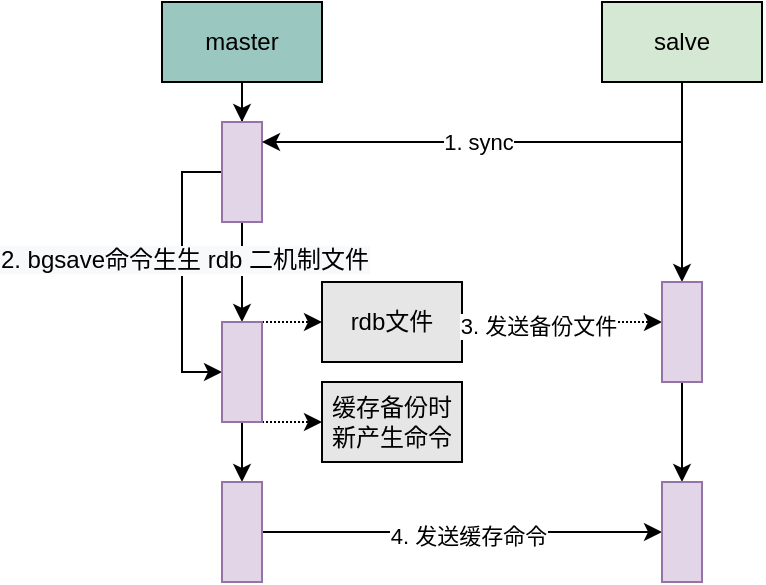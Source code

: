 <mxfile version="14.8.1" type="github">
  <diagram id="XatKo72ORTrm7SzTFqB9" name="第 1 页">
    <mxGraphModel dx="946" dy="589" grid="1" gridSize="10" guides="1" tooltips="1" connect="1" arrows="1" fold="1" page="1" pageScale="1" pageWidth="3300" pageHeight="2339" math="0" shadow="0">
      <root>
        <mxCell id="0" />
        <mxCell id="1" parent="0" />
        <mxCell id="SkbolYmxKsYoy9QkeFlS-3" style="edgeStyle=orthogonalEdgeStyle;rounded=0;orthogonalLoop=1;jettySize=auto;html=1;" parent="1" source="SkbolYmxKsYoy9QkeFlS-1" target="SkbolYmxKsYoy9QkeFlS-4" edge="1">
          <mxGeometry relative="1" as="geometry">
            <mxPoint x="210" y="180" as="targetPoint" />
          </mxGeometry>
        </mxCell>
        <mxCell id="SkbolYmxKsYoy9QkeFlS-1" value="master" style="rounded=0;whiteSpace=wrap;html=1;fillColor=#9AC7BF;" parent="1" vertex="1">
          <mxGeometry x="170" y="80" width="80" height="40" as="geometry" />
        </mxCell>
        <mxCell id="SkbolYmxKsYoy9QkeFlS-5" style="edgeStyle=orthogonalEdgeStyle;rounded=0;orthogonalLoop=1;jettySize=auto;html=1;exitX=0.5;exitY=1;exitDx=0;exitDy=0;" parent="1" source="SkbolYmxKsYoy9QkeFlS-2" edge="1">
          <mxGeometry relative="1" as="geometry">
            <mxPoint x="430" y="220" as="targetPoint" />
            <Array as="points">
              <mxPoint x="430" y="150" />
              <mxPoint x="430" y="150" />
            </Array>
          </mxGeometry>
        </mxCell>
        <mxCell id="SkbolYmxKsYoy9QkeFlS-2" value="salve" style="rounded=0;whiteSpace=wrap;html=1;fillColor=#D5E8D4;" parent="1" vertex="1">
          <mxGeometry x="390" y="80" width="80" height="40" as="geometry" />
        </mxCell>
        <mxCell id="SkbolYmxKsYoy9QkeFlS-9" value="" style="edgeStyle=orthogonalEdgeStyle;rounded=0;orthogonalLoop=1;jettySize=auto;html=1;" parent="1" source="SkbolYmxKsYoy9QkeFlS-4" target="SkbolYmxKsYoy9QkeFlS-8" edge="1">
          <mxGeometry relative="1" as="geometry" />
        </mxCell>
        <mxCell id="SkbolYmxKsYoy9QkeFlS-10" style="edgeStyle=orthogonalEdgeStyle;rounded=0;orthogonalLoop=1;jettySize=auto;html=1;exitX=0;exitY=0.5;exitDx=0;exitDy=0;entryX=0;entryY=0.5;entryDx=0;entryDy=0;" parent="1" source="SkbolYmxKsYoy9QkeFlS-4" target="SkbolYmxKsYoy9QkeFlS-8" edge="1">
          <mxGeometry relative="1" as="geometry" />
        </mxCell>
        <mxCell id="SkbolYmxKsYoy9QkeFlS-14" value="&lt;span style=&quot;font-size: 12px ; background-color: rgb(248 , 249 , 250)&quot;&gt;2. bgsave命令生生 rdb 二机制文件&lt;/span&gt;" style="edgeLabel;html=1;align=center;verticalAlign=middle;resizable=0;points=[];" parent="SkbolYmxKsYoy9QkeFlS-10" vertex="1" connectable="0">
          <mxGeometry x="-0.086" y="1" relative="1" as="geometry">
            <mxPoint as="offset" />
          </mxGeometry>
        </mxCell>
        <mxCell id="SkbolYmxKsYoy9QkeFlS-4" value="" style="rounded=0;whiteSpace=wrap;html=1;fillColor=#e1d5e7;strokeColor=#9673a6;" parent="1" vertex="1">
          <mxGeometry x="200" y="140" width="20" height="50" as="geometry" />
        </mxCell>
        <mxCell id="SkbolYmxKsYoy9QkeFlS-6" value="" style="endArrow=classic;html=1;" parent="1" edge="1">
          <mxGeometry width="50" height="50" relative="1" as="geometry">
            <mxPoint x="430" y="150" as="sourcePoint" />
            <mxPoint x="220" y="150" as="targetPoint" />
          </mxGeometry>
        </mxCell>
        <mxCell id="SkbolYmxKsYoy9QkeFlS-7" value="1. sync" style="edgeLabel;html=1;align=center;verticalAlign=middle;resizable=0;points=[];" parent="SkbolYmxKsYoy9QkeFlS-6" vertex="1" connectable="0">
          <mxGeometry x="-0.027" relative="1" as="geometry">
            <mxPoint as="offset" />
          </mxGeometry>
        </mxCell>
        <mxCell id="SkbolYmxKsYoy9QkeFlS-17" style="edgeStyle=orthogonalEdgeStyle;rounded=0;orthogonalLoop=1;jettySize=auto;html=1;exitX=1;exitY=0;exitDx=0;exitDy=0;entryX=0;entryY=0.5;entryDx=0;entryDy=0;dashed=1;dashPattern=1 1;" parent="1" source="SkbolYmxKsYoy9QkeFlS-8" target="SkbolYmxKsYoy9QkeFlS-15" edge="1">
          <mxGeometry relative="1" as="geometry" />
        </mxCell>
        <mxCell id="SkbolYmxKsYoy9QkeFlS-20" style="edgeStyle=orthogonalEdgeStyle;rounded=0;orthogonalLoop=1;jettySize=auto;html=1;exitX=1;exitY=1;exitDx=0;exitDy=0;entryX=0;entryY=0.5;entryDx=0;entryDy=0;dashed=1;dashPattern=1 1;" parent="1" source="SkbolYmxKsYoy9QkeFlS-8" target="SkbolYmxKsYoy9QkeFlS-16" edge="1">
          <mxGeometry relative="1" as="geometry" />
        </mxCell>
        <mxCell id="cqtc9DAtiDmkRtYtRp36-1" value="" style="edgeStyle=orthogonalEdgeStyle;rounded=0;orthogonalLoop=1;jettySize=auto;html=1;" parent="1" source="SkbolYmxKsYoy9QkeFlS-8" target="SkbolYmxKsYoy9QkeFlS-26" edge="1">
          <mxGeometry relative="1" as="geometry" />
        </mxCell>
        <mxCell id="SkbolYmxKsYoy9QkeFlS-8" value="" style="rounded=0;whiteSpace=wrap;html=1;fillColor=#e1d5e7;strokeColor=#9673a6;" parent="1" vertex="1">
          <mxGeometry x="200" y="240" width="20" height="50" as="geometry" />
        </mxCell>
        <mxCell id="SkbolYmxKsYoy9QkeFlS-15" value="rdb文件" style="rounded=0;whiteSpace=wrap;html=1;fillColor=#E6E6E6;" parent="1" vertex="1">
          <mxGeometry x="250" y="220" width="70" height="40" as="geometry" />
        </mxCell>
        <mxCell id="SkbolYmxKsYoy9QkeFlS-22" style="edgeStyle=orthogonalEdgeStyle;rounded=0;orthogonalLoop=1;jettySize=auto;html=1;exitX=1;exitY=0.5;exitDx=0;exitDy=0;dashed=1;dashPattern=1 1;" parent="1" source="SkbolYmxKsYoy9QkeFlS-15" edge="1">
          <mxGeometry relative="1" as="geometry">
            <mxPoint x="420" y="240" as="targetPoint" />
          </mxGeometry>
        </mxCell>
        <mxCell id="SkbolYmxKsYoy9QkeFlS-23" value="3. 发送备份文件" style="edgeLabel;html=1;align=center;verticalAlign=middle;resizable=0;points=[];" parent="SkbolYmxKsYoy9QkeFlS-22" vertex="1" connectable="0">
          <mxGeometry x="-0.24" y="-2" relative="1" as="geometry">
            <mxPoint as="offset" />
          </mxGeometry>
        </mxCell>
        <mxCell id="SkbolYmxKsYoy9QkeFlS-16" value="缓存备份时新产生命令" style="rounded=0;whiteSpace=wrap;html=1;fillColor=#E6E6E6;" parent="1" vertex="1">
          <mxGeometry x="250" y="270" width="70" height="40" as="geometry" />
        </mxCell>
        <mxCell id="SkbolYmxKsYoy9QkeFlS-29" style="edgeStyle=orthogonalEdgeStyle;rounded=0;orthogonalLoop=1;jettySize=auto;html=1;exitX=0.5;exitY=1;exitDx=0;exitDy=0;entryX=0.5;entryY=0;entryDx=0;entryDy=0;" parent="1" source="SkbolYmxKsYoy9QkeFlS-21" target="SkbolYmxKsYoy9QkeFlS-28" edge="1">
          <mxGeometry relative="1" as="geometry" />
        </mxCell>
        <mxCell id="SkbolYmxKsYoy9QkeFlS-21" value="" style="rounded=0;whiteSpace=wrap;html=1;fillColor=#e1d5e7;strokeColor=#9673a6;" parent="1" vertex="1">
          <mxGeometry x="420" y="220" width="20" height="50" as="geometry" />
        </mxCell>
        <mxCell id="SkbolYmxKsYoy9QkeFlS-30" style="edgeStyle=orthogonalEdgeStyle;rounded=0;orthogonalLoop=1;jettySize=auto;html=1;exitX=1;exitY=0.5;exitDx=0;exitDy=0;entryX=0;entryY=0.5;entryDx=0;entryDy=0;" parent="1" source="SkbolYmxKsYoy9QkeFlS-26" target="SkbolYmxKsYoy9QkeFlS-28" edge="1">
          <mxGeometry relative="1" as="geometry" />
        </mxCell>
        <mxCell id="SkbolYmxKsYoy9QkeFlS-32" value="4. 发送缓存命令" style="edgeLabel;html=1;align=center;verticalAlign=middle;resizable=0;points=[];" parent="SkbolYmxKsYoy9QkeFlS-30" vertex="1" connectable="0">
          <mxGeometry x="0.03" y="-2" relative="1" as="geometry">
            <mxPoint as="offset" />
          </mxGeometry>
        </mxCell>
        <mxCell id="SkbolYmxKsYoy9QkeFlS-26" value="" style="rounded=0;whiteSpace=wrap;html=1;fillColor=#e1d5e7;strokeColor=#9673a6;" parent="1" vertex="1">
          <mxGeometry x="200" y="320" width="20" height="50" as="geometry" />
        </mxCell>
        <mxCell id="SkbolYmxKsYoy9QkeFlS-28" value="" style="rounded=0;whiteSpace=wrap;html=1;fillColor=#e1d5e7;strokeColor=#9673a6;" parent="1" vertex="1">
          <mxGeometry x="420" y="320" width="20" height="50" as="geometry" />
        </mxCell>
      </root>
    </mxGraphModel>
  </diagram>
</mxfile>
